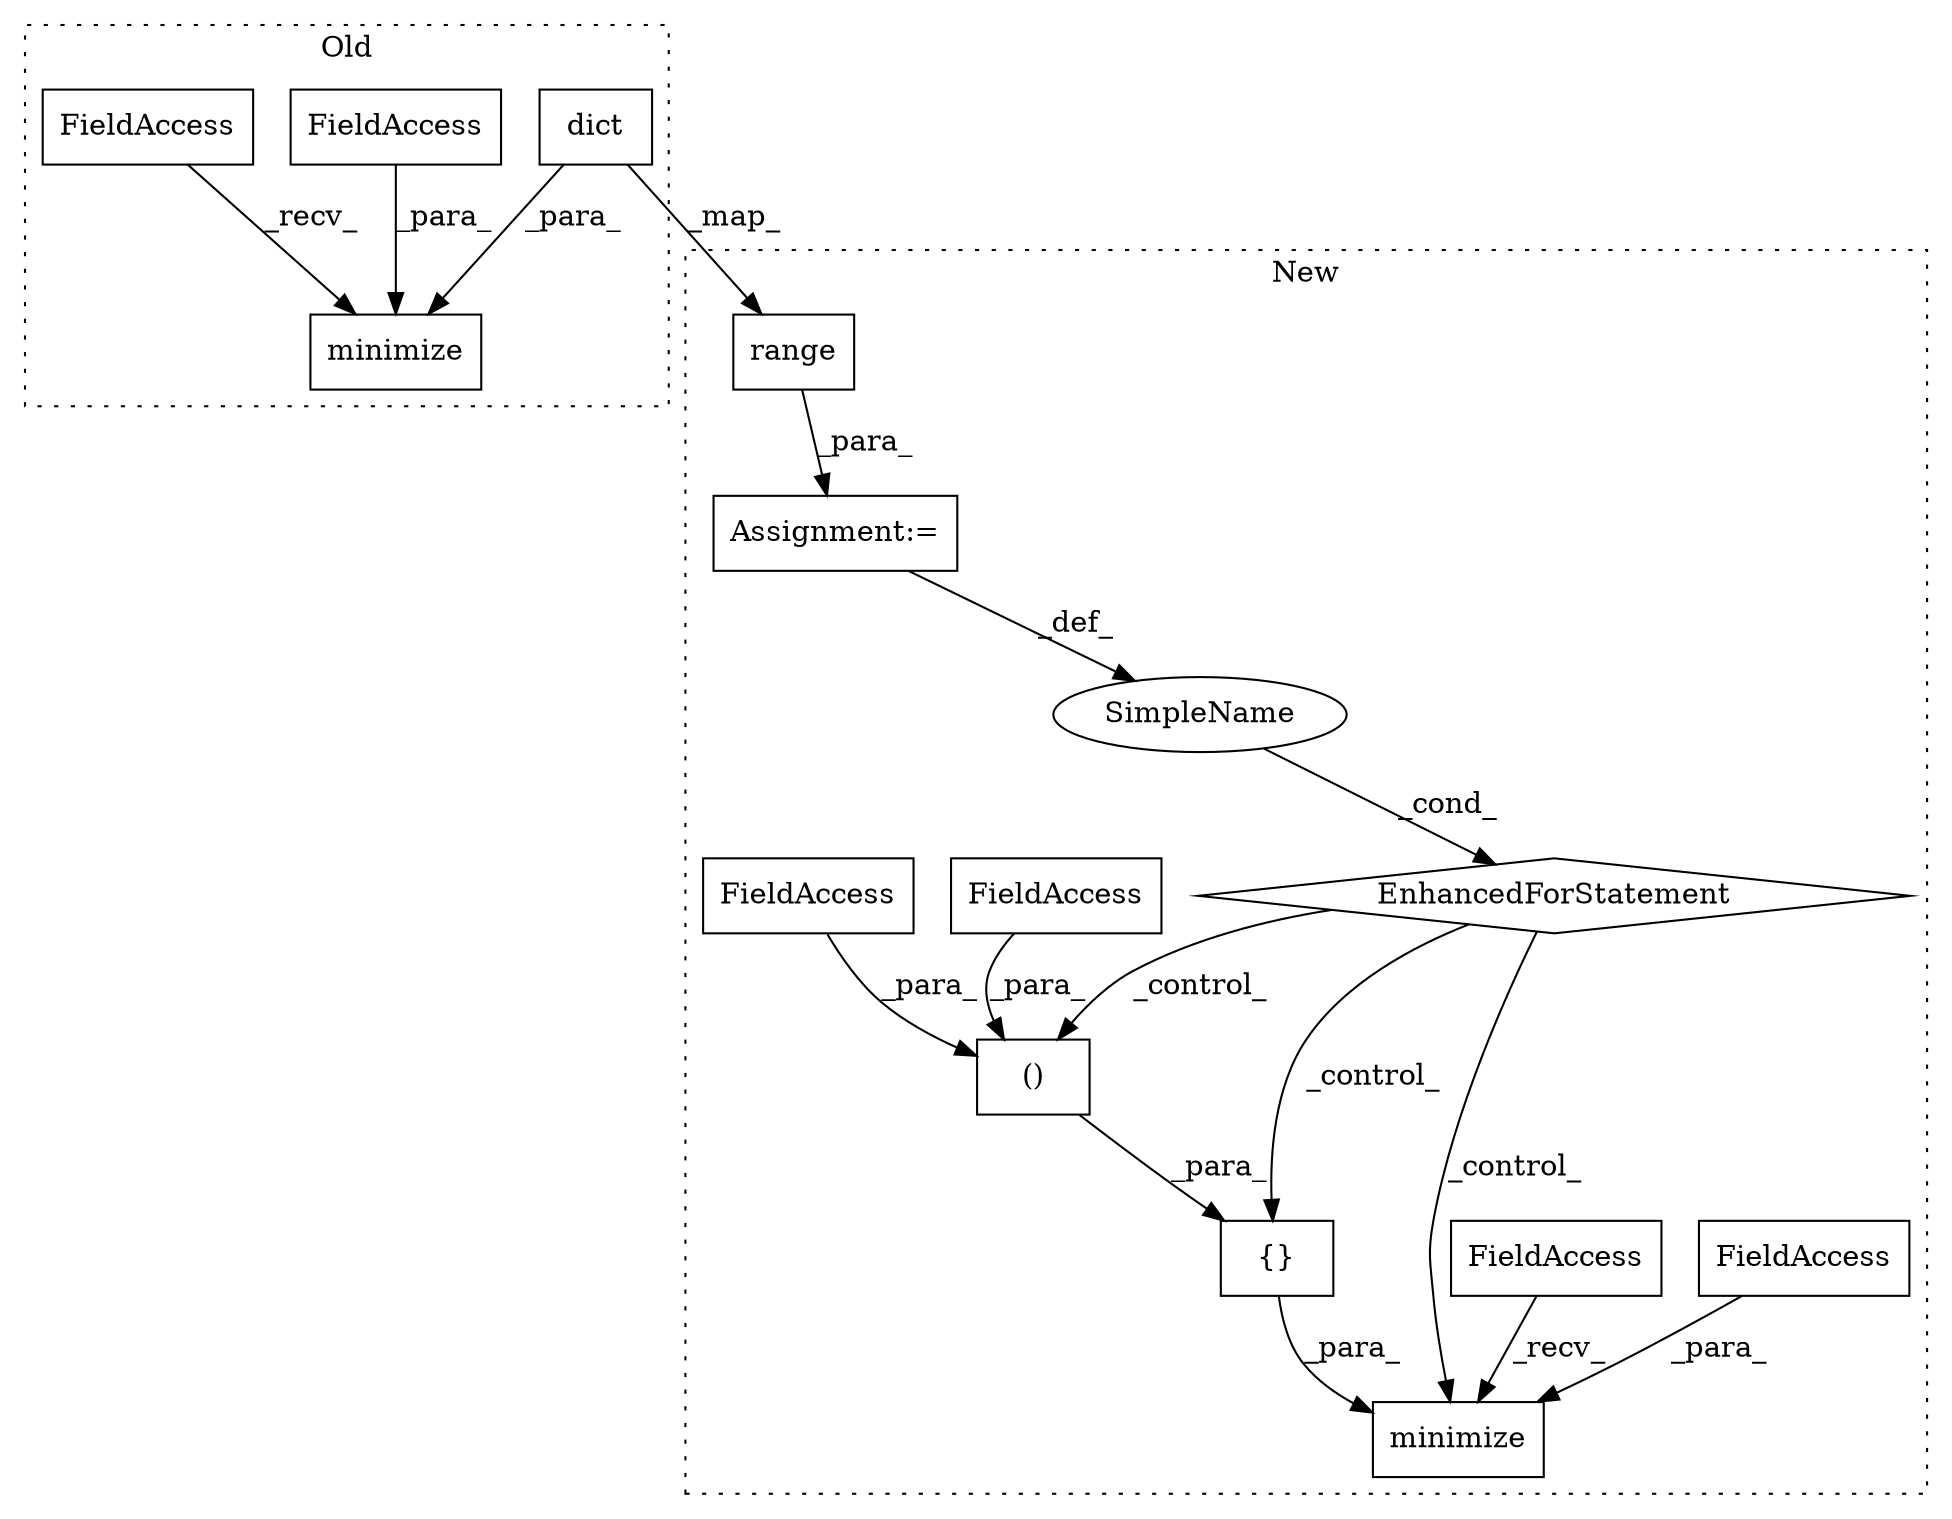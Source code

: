 digraph G {
subgraph cluster0 {
1 [label="minimize" a="32" s="2595,2668" l="9,1" shape="box"];
4 [label="FieldAccess" a="22" s="2604" l="17" shape="box"];
7 [label="dict" a="32" s="2648,2667" l="5,1" shape="box"];
10 [label="FieldAccess" a="22" s="2591" l="3" shape="box"];
label = "Old";
style="dotted";
}
subgraph cluster1 {
2 [label="minimize" a="32" s="2847,2928" l="9,1" shape="box"];
3 [label="FieldAccess" a="22" s="2856" l="17" shape="box"];
5 [label="FieldAccess" a="22" s="2839" l="7" shape="box"];
6 [label="()" a="106" s="2891" l="35" shape="box"];
8 [label="range" a="32" s="2808,2828" l="6,1" shape="box"];
9 [label="{}" a="4" s="2883,2926" l="8,2" shape="box"];
11 [label="FieldAccess" a="22" s="2914" l="5" shape="box"];
12 [label="FieldAccess" a="22" s="2891" l="5" shape="box"];
13 [label="EnhancedForStatement" a="70" s="2747,2829" l="53,2" shape="diamond"];
14 [label="SimpleName" a="42" s="2804" l="1" shape="ellipse"];
15 [label="Assignment:=" a="7" s="2747,2829" l="53,2" shape="box"];
label = "New";
style="dotted";
}
3 -> 2 [label="_para_"];
4 -> 1 [label="_para_"];
5 -> 2 [label="_recv_"];
6 -> 9 [label="_para_"];
7 -> 8 [label="_map_"];
7 -> 1 [label="_para_"];
8 -> 15 [label="_para_"];
9 -> 2 [label="_para_"];
10 -> 1 [label="_recv_"];
11 -> 6 [label="_para_"];
12 -> 6 [label="_para_"];
13 -> 2 [label="_control_"];
13 -> 6 [label="_control_"];
13 -> 9 [label="_control_"];
14 -> 13 [label="_cond_"];
15 -> 14 [label="_def_"];
}